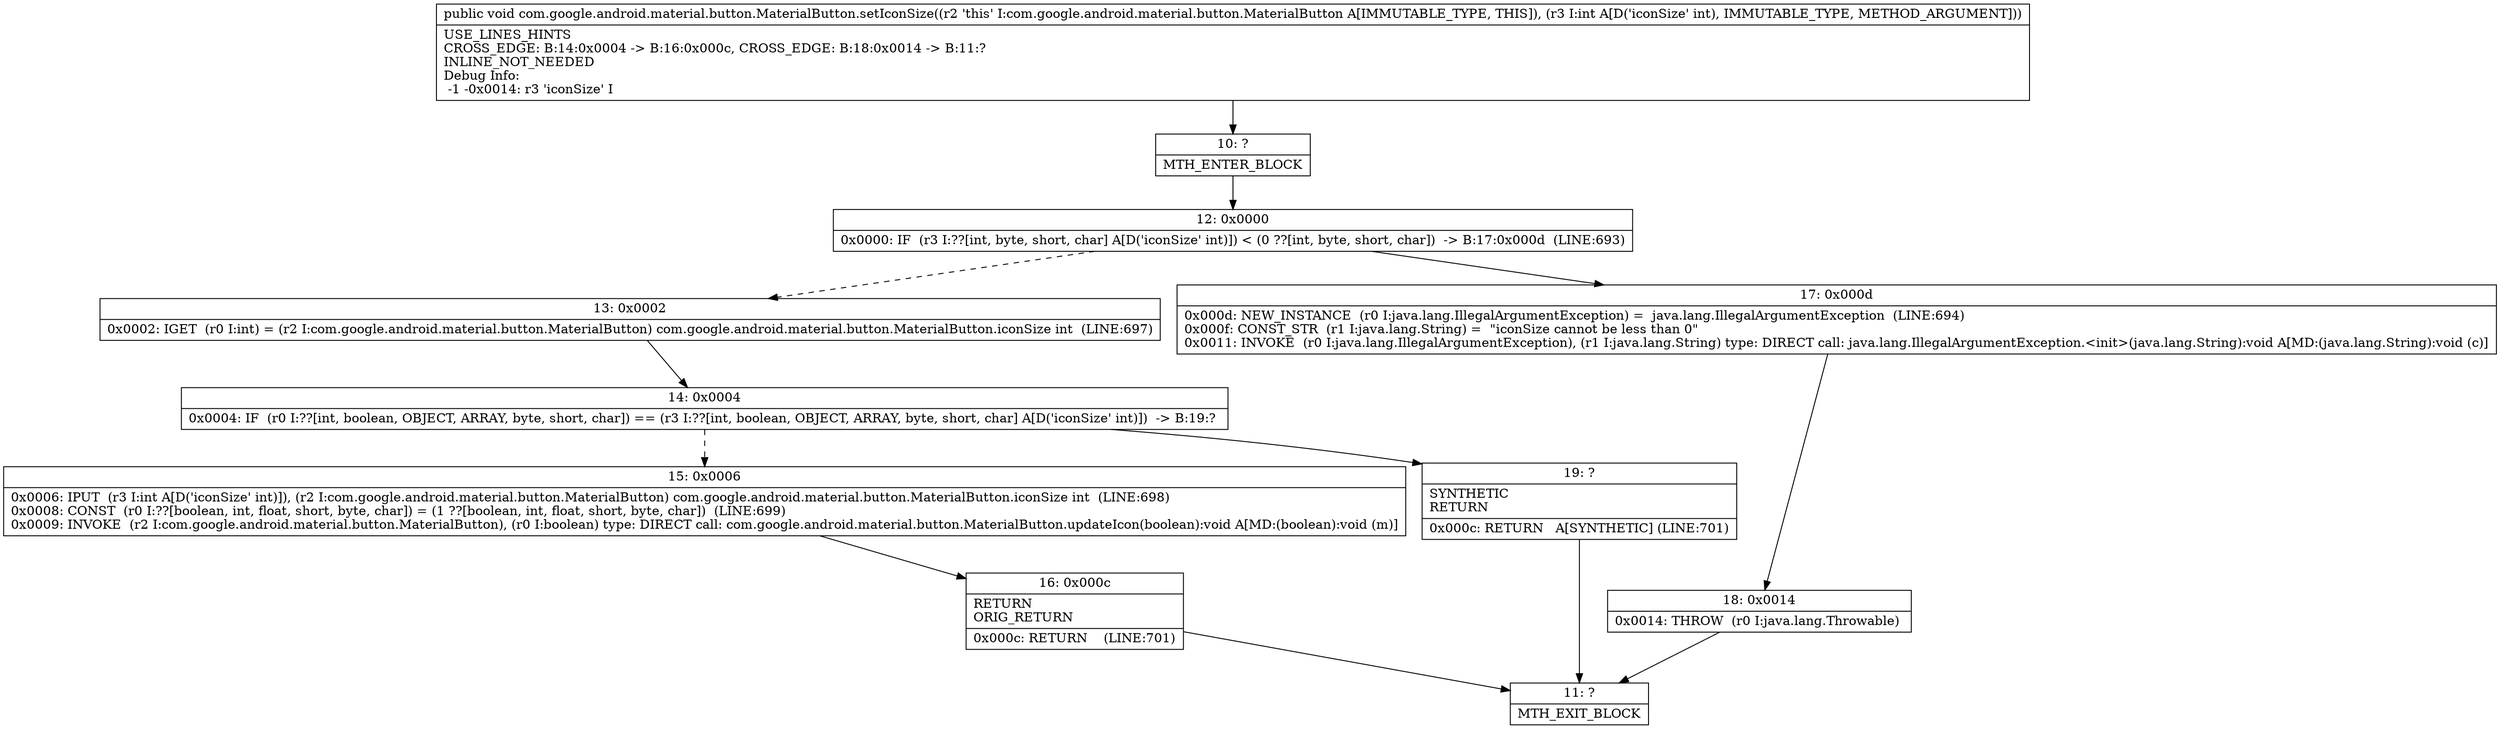 digraph "CFG forcom.google.android.material.button.MaterialButton.setIconSize(I)V" {
Node_10 [shape=record,label="{10\:\ ?|MTH_ENTER_BLOCK\l}"];
Node_12 [shape=record,label="{12\:\ 0x0000|0x0000: IF  (r3 I:??[int, byte, short, char] A[D('iconSize' int)]) \< (0 ??[int, byte, short, char])  \-\> B:17:0x000d  (LINE:693)\l}"];
Node_13 [shape=record,label="{13\:\ 0x0002|0x0002: IGET  (r0 I:int) = (r2 I:com.google.android.material.button.MaterialButton) com.google.android.material.button.MaterialButton.iconSize int  (LINE:697)\l}"];
Node_14 [shape=record,label="{14\:\ 0x0004|0x0004: IF  (r0 I:??[int, boolean, OBJECT, ARRAY, byte, short, char]) == (r3 I:??[int, boolean, OBJECT, ARRAY, byte, short, char] A[D('iconSize' int)])  \-\> B:19:? \l}"];
Node_15 [shape=record,label="{15\:\ 0x0006|0x0006: IPUT  (r3 I:int A[D('iconSize' int)]), (r2 I:com.google.android.material.button.MaterialButton) com.google.android.material.button.MaterialButton.iconSize int  (LINE:698)\l0x0008: CONST  (r0 I:??[boolean, int, float, short, byte, char]) = (1 ??[boolean, int, float, short, byte, char])  (LINE:699)\l0x0009: INVOKE  (r2 I:com.google.android.material.button.MaterialButton), (r0 I:boolean) type: DIRECT call: com.google.android.material.button.MaterialButton.updateIcon(boolean):void A[MD:(boolean):void (m)]\l}"];
Node_16 [shape=record,label="{16\:\ 0x000c|RETURN\lORIG_RETURN\l|0x000c: RETURN    (LINE:701)\l}"];
Node_11 [shape=record,label="{11\:\ ?|MTH_EXIT_BLOCK\l}"];
Node_19 [shape=record,label="{19\:\ ?|SYNTHETIC\lRETURN\l|0x000c: RETURN   A[SYNTHETIC] (LINE:701)\l}"];
Node_17 [shape=record,label="{17\:\ 0x000d|0x000d: NEW_INSTANCE  (r0 I:java.lang.IllegalArgumentException) =  java.lang.IllegalArgumentException  (LINE:694)\l0x000f: CONST_STR  (r1 I:java.lang.String) =  \"iconSize cannot be less than 0\" \l0x0011: INVOKE  (r0 I:java.lang.IllegalArgumentException), (r1 I:java.lang.String) type: DIRECT call: java.lang.IllegalArgumentException.\<init\>(java.lang.String):void A[MD:(java.lang.String):void (c)]\l}"];
Node_18 [shape=record,label="{18\:\ 0x0014|0x0014: THROW  (r0 I:java.lang.Throwable) \l}"];
MethodNode[shape=record,label="{public void com.google.android.material.button.MaterialButton.setIconSize((r2 'this' I:com.google.android.material.button.MaterialButton A[IMMUTABLE_TYPE, THIS]), (r3 I:int A[D('iconSize' int), IMMUTABLE_TYPE, METHOD_ARGUMENT]))  | USE_LINES_HINTS\lCROSS_EDGE: B:14:0x0004 \-\> B:16:0x000c, CROSS_EDGE: B:18:0x0014 \-\> B:11:?\lINLINE_NOT_NEEDED\lDebug Info:\l  \-1 \-0x0014: r3 'iconSize' I\l}"];
MethodNode -> Node_10;Node_10 -> Node_12;
Node_12 -> Node_13[style=dashed];
Node_12 -> Node_17;
Node_13 -> Node_14;
Node_14 -> Node_15[style=dashed];
Node_14 -> Node_19;
Node_15 -> Node_16;
Node_16 -> Node_11;
Node_19 -> Node_11;
Node_17 -> Node_18;
Node_18 -> Node_11;
}

